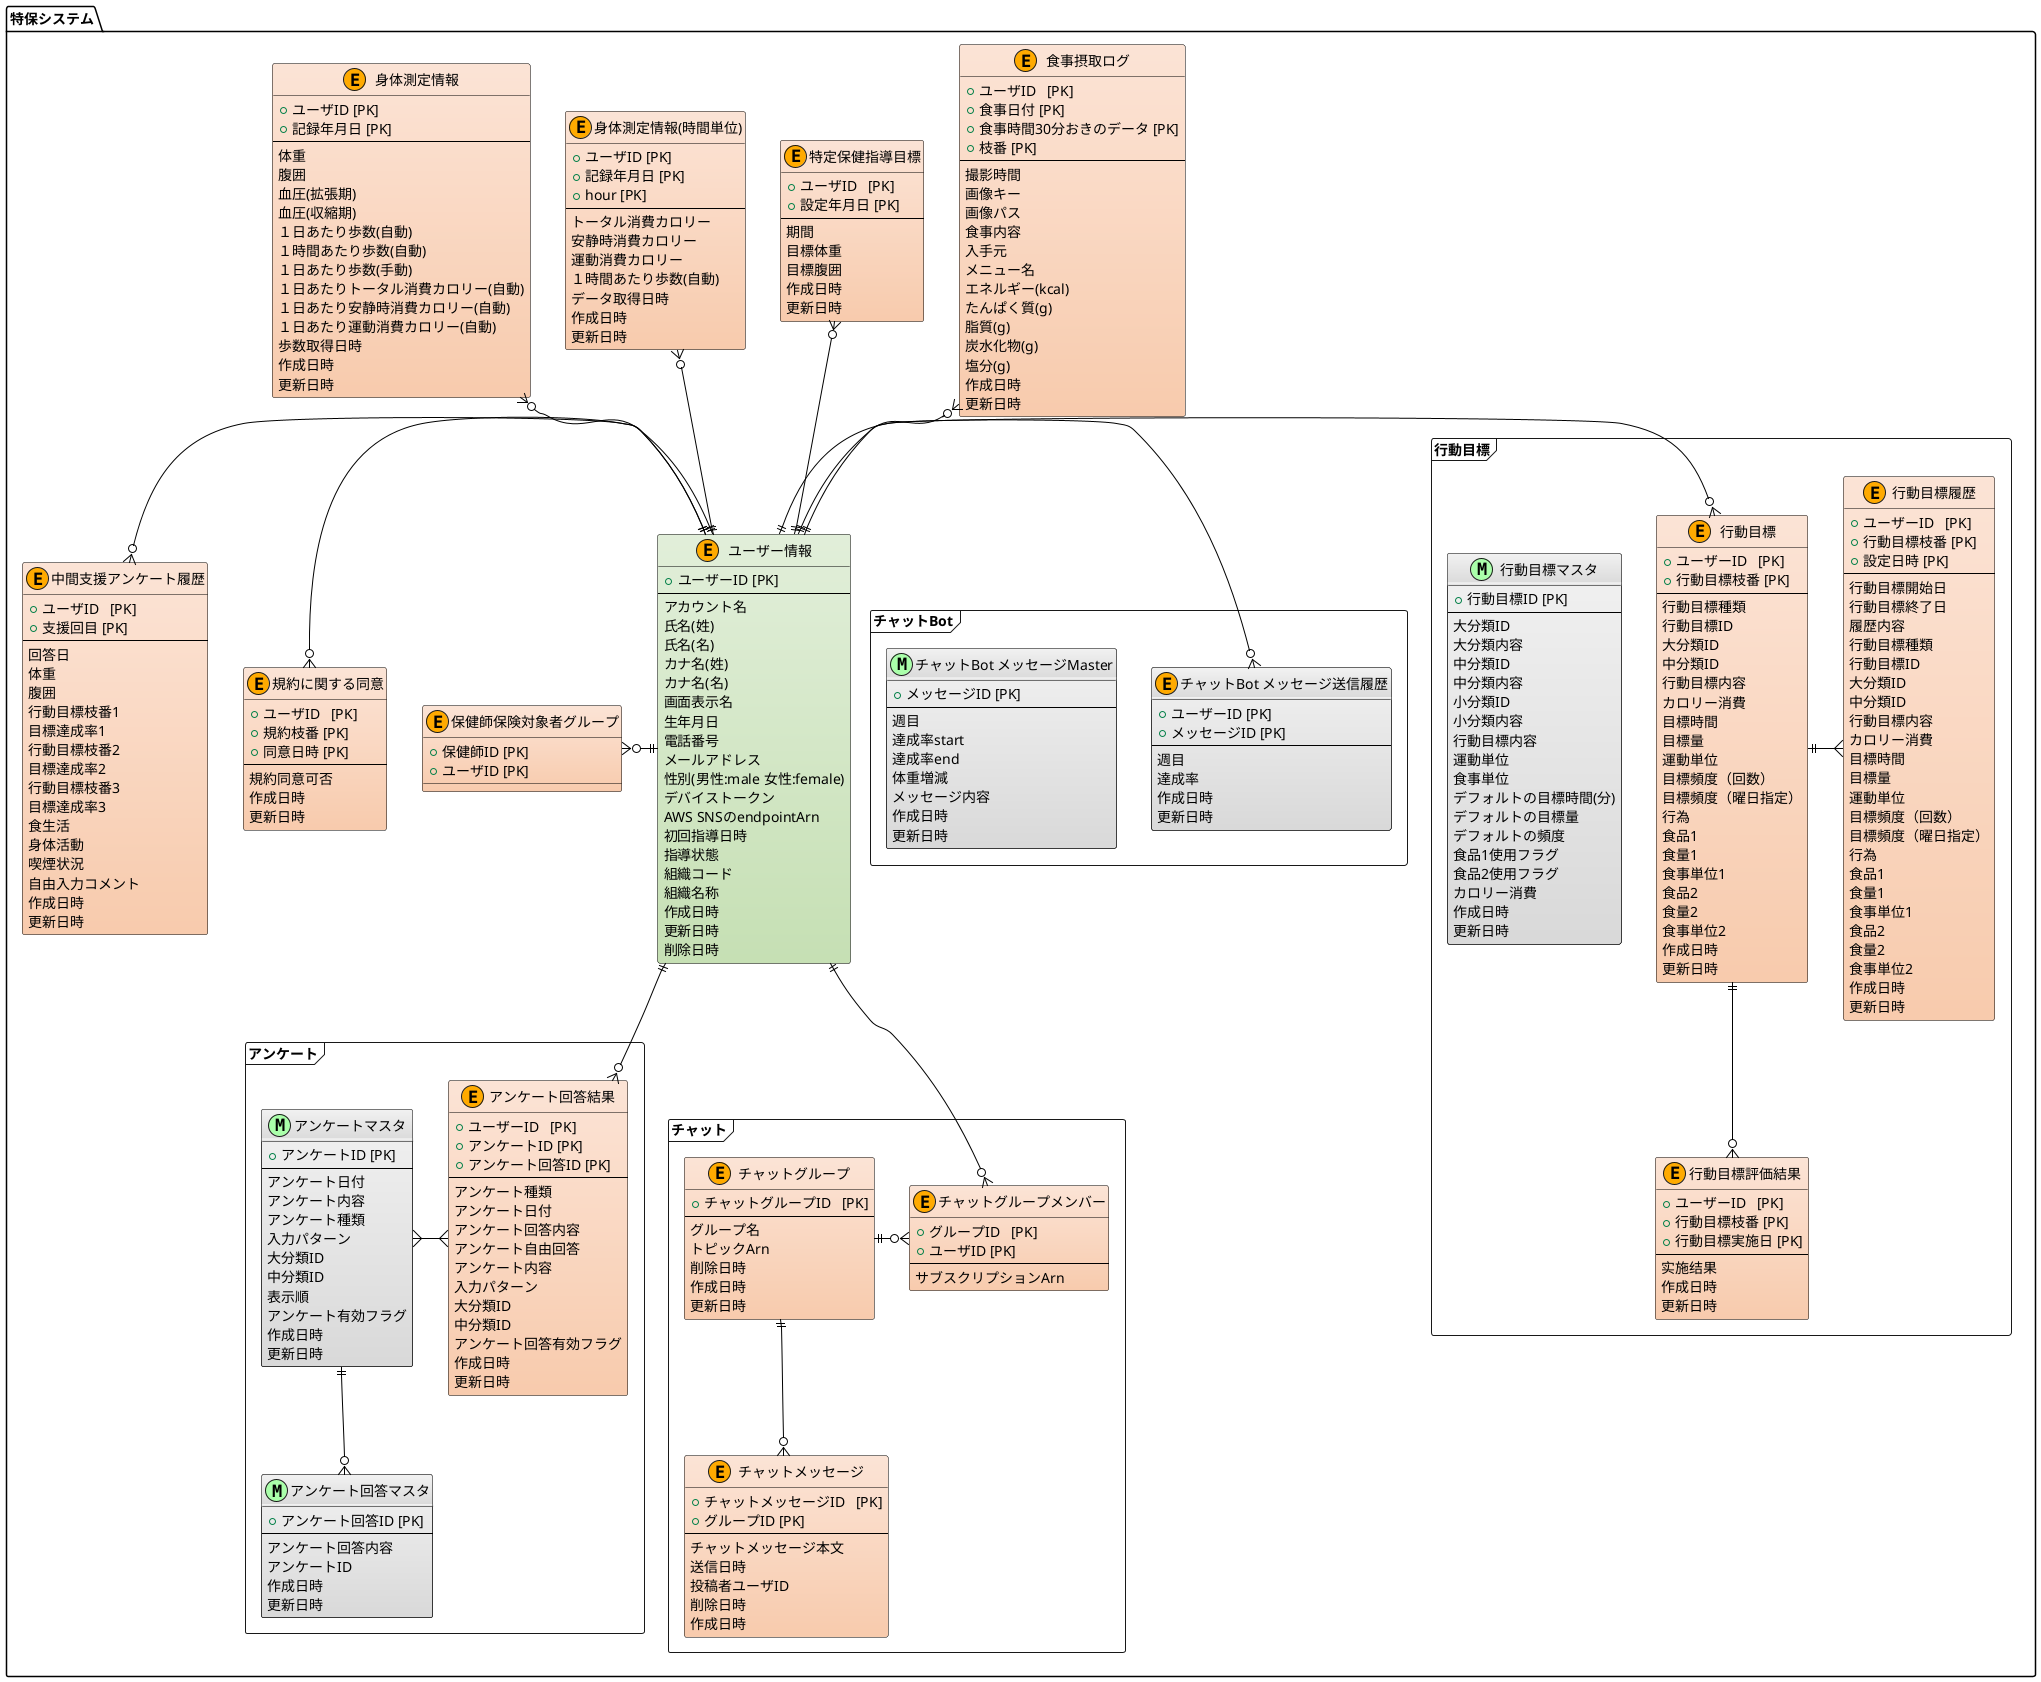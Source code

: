 @startuml 【特保システム】ER図

/'
  図の中で目立たせたいエンティティに着色するための
  色の名前（定数）を定義します。
'/
!define MAIN_ENTITY #E2EFDA-C6E0B4
!define MAIN_ENTITY_2 #FCE4D6-F8CBAD

/' 他の色も、用途が分りやすいように名前をつけます。 '/
!define METAL #F2F2F2-D9D9D9
!define MASTER_MARK_COLOR AAFFAA
!define TRANSACTION_MARK_COLOR FFAA00

/'
  デフォルトのスタイルを設定します。
  この場合の指定は class です。entity ではエラーになります。
'/
skinparam class {
    BackgroundColor METAL
    BorderColor Black
    ArrowColor Black
}

package "特保システム" as healthcare_system {
    /'
      マスターテーブルを M、トランザクションを T などと安直にしていますが、
      チーム内でルールを決めればなんでも良いと思います。交差テーブルは "I" とか。
      角丸四角形が描けない代替です。
      １文字なら "主" とか "従" とか日本語でも OK だったのが受ける。
     '/
    entity "ユーザー情報" as User <<E,TRANSACTION_MARK_COLOR>> MAIN_ENTITY {
        + ユーザーID [PK]
        --
        アカウント名
        氏名(姓)
        氏名(名)
        カナ名(姓)
        カナ名(名)
        画面表示名
        生年月日
        電話番号
        メールアドレス
        性別(男性:male 女性:female)
        デバイストークン
        AWS SNSのendpointArn
        初回指導日時
        指導状態
        組織コード
        組織名称
        作成日時
        更新日時
        削除日時
    }

    entity "保健師保険対象者グループ" as NurseUserGroup <<E,TRANSACTION_MARK_COLOR>> MAIN_ENTITY_2 {
        + 保健師ID [PK]
        + ユーザID [PK]
    }
    
    entity "身体測定情報" as HealthCheck <<E,TRANSACTION_MARK_COLOR>> MAIN_ENTITY_2 {
        + ユーザID [PK]
        + 記録年月日 [PK]
        --
        体重
        腹囲
        血圧(拡張期)
        血圧(収縮期)
        １日あたり歩数(自動)
        １時間あたり歩数(自動)
        １日あたり歩数(手動)
        １日あたりトータル消費カロリー(自動)
        １日あたり安静時消費カロリー(自動)
        １日あたり運動消費カロリー(自動)
        歩数取得日時
        作成日時
        更新日時
    }

    entity "身体測定情報(時間単位)" as HealthCheckPerHour <<E,TRANSACTION_MARK_COLOR>> MAIN_ENTITY_2 {
        + ユーザID [PK]
        + 記録年月日 [PK]
        + hour [PK]
        --
        トータル消費カロリー
        安静時消費カロリー
        運動消費カロリー
        １時間あたり歩数(自動)
        データ取得日時
        作成日時
        更新日時
    }

    entity "特定保健指導目標" as SpecificHealthGoal <<E,TRANSACTION_MARK_COLOR>> MAIN_ENTITY_2 {
        + ユーザID   [PK]
        + 設定年月日 [PK]
        --
        期間
        目標体重
        目標腹囲
        作成日時
        更新日時
    }

    entity "規約に関する同意" as RuleAgree <<E,TRANSACTION_MARK_COLOR>> MAIN_ENTITY_2 {
        + ユーザID   [PK]
        + 規約枝番 [PK]
        + 同意日時 [PK]
        --
        規約同意可否
        作成日時
        更新日時
    }

    entity "食事摂取ログ" as EatLog <<E,TRANSACTION_MARK_COLOR>> MAIN_ENTITY_2 {
        + ユーザID   [PK]
        + 食事日付 [PK]
        + 食事時間30分おきのデータ [PK]
        + 枝番 [PK]
        --
        撮影時間
        画像キー
        画像パス
        食事内容
        入手元
        メニュー名
        エネルギー(kcal)
        たんぱく質(g)
        脂質(g)
        炭水化物(g)
        塩分(g)
        作成日時
        更新日時
    }

    package チャット <<frame>> {
        entity "チャットメッセージ" as ChatMessage <<E,TRANSACTION_MARK_COLOR>> MAIN_ENTITY_2 {
            + チャットメッセージID   [PK]
            + グループID [PK]
            --
            チャットメッセージ本文
            送信日時
            投稿者ユーザID
            削除日時
            作成日時
        }

        entity "チャットグループ" as ChatGroup <<E,TRANSACTION_MARK_COLOR>> MAIN_ENTITY_2 {
            + チャットグループID   [PK]
            --
            グループ名
            トピックArn
            削除日時
            作成日時
            更新日時
        }

        entity "チャットグループメンバー" as ChatGroupUser <<E,TRANSACTION_MARK_COLOR>> MAIN_ENTITY_2 {
            + グループID   [PK]
            + ユーザID [PK]
            --
            サブスクリプションArn
        }
    }

    package 行動目標 <<frame>> {
        entity "行動目標マスタ" as ActionGoalMaster <<M,MASTER_MARK_COLOR>> {
            + 行動目標ID [PK]
            --
            大分類ID
            大分類内容
            中分類ID
            中分類内容
            小分類ID
            小分類内容
            行動目標内容
            運動単位
            食事単位
            デフォルトの目標時間(分)
            デフォルトの目標量
            デフォルトの頻度
            食品1使用フラグ
            食品2使用フラグ
            カロリー消費
            作成日時
            更新日時
        }

        entity "行動目標" as ActionGoal <<E,TRANSACTION_MARK_COLOR>> MAIN_ENTITY_2 {
            + ユーザーID   [PK]
            + 行動目標枝番 [PK]
            --
            行動目標種類
            行動目標ID
            大分類ID
            中分類ID
            行動目標内容
            カロリー消費
            目標時間
            目標量
            運動単位
            目標頻度（回数）
            目標頻度（曜日指定）
            行為
            食品1
            食量1
            食事単位1
            食品2
            食量2
            食事単位2
            作成日時
            更新日時
        }

        entity "行動目標履歴" as ActionGoalLog <<E,TRANSACTION_MARK_COLOR>> MAIN_ENTITY_2 {
            + ユーザーID   [PK]
            + 行動目標枝番 [PK]
            + 設定日時 [PK]
            --
            行動目標開始日
            行動目標終了日
            履歴内容
            行動目標種類
            行動目標ID
            大分類ID
            中分類ID
            行動目標内容
            カロリー消費
            目標時間
            目標量
            運動単位
            目標頻度（回数）
            目標頻度（曜日指定）
            行為
            食品1
            食量1
            食事単位1
            食品2
            食量2
            食事単位2
            作成日時
            更新日時
        }

        entity "行動目標評価結果" as ActionGoalEvaluation <<E,TRANSACTION_MARK_COLOR>> MAIN_ENTITY_2 {
            + ユーザーID   [PK]
            + 行動目標枝番 [PK]
            + 行動目標実施日 [PK]
            --
            实施结果
            作成日時
            更新日時
        }
    }

    package アンケート <<frame>> {
        entity "アンケートマスタ" as QuestionNaire <<M,MASTER_MARK_COLOR>> {
            + アンケートID [PK]
            --
            アンケート日付
            アンケート内容
            アンケート種類
            入力パターン
            大分類ID
            中分類ID
            表示順
            アンケート有効フラグ
            作成日時
            更新日時
        }

        entity "アンケート回答マスタ" as QuestionNaireAnswer <<M,MASTER_MARK_COLOR>> {
            + アンケート回答ID [PK]
            --
            アンケート回答内容
            アンケートID
            作成日時
            更新日時
        }

        entity "アンケート回答結果" as QuestionNaireAnswerResult <<E,TRANSACTION_MARK_COLOR>> MAIN_ENTITY_2 {
            + ユーザーID   [PK]
            + アンケートID [PK]
            + アンケート回答ID [PK]
            --
            アンケート種類
            アンケート日付
            アンケート回答内容
            アンケート自由回答
            アンケート内容
            入力パターン
            大分類ID
            中分類ID
            アンケート回答有効フラグ
            作成日時
            更新日時
        }
    }

    package チャットBot <<frame>> {
        entity "チャットBot メッセージ送信履歴" as ChatBotMessageLog <<E,TRANSACTION_MARK_COLOR>> {
            + ユーザーID [PK]
            + メッセージID [PK]
            --
            週目
            達成率
            作成日時
            更新日時
        }

        entity "チャットBot メッセージMaster" as ChatBotMessageMaster <<M,MASTER_MARK_COLOR>> {
            + メッセージID [PK]
            --
            週目
            達成率start
            達成率end
            体重増減
            メッセージ内容
            作成日時
            更新日時
        }
    }

    entity "中間支援アンケート履歴" as SupportQuestionNaireLog <<E,TRANSACTION_MARK_COLOR>> MAIN_ENTITY_2 {
        + ユーザID   [PK]
        + 支援回目 [PK]
        --
        回答日
        体重
        腹囲
        行動目標枝番1
        目標達成率1
        行動目標枝番2
        目標達成率2
        行動目標枝番3
        目標達成率3
        食生活
        身体活動
        喫煙状況
        自由入力コメント
        作成日時
        更新日時
    }
}

User            ||-l-o{     NurseUserGroup
User            ||-l-o{     RuleAgree
User            ||-r-o{     ActionGoal
ActionGoal      ||-r-{      ActionGoalLog
ActionGoal      ||-d-o{     ActionGoalEvaluation
User            ||-u-o{     HealthCheck
User            ||-u-o{     HealthCheckPerHour
User            ||-u-o{     SpecificHealthGoal
User            ||-u-o{     EatLog
User            ||-d-o{     QuestionNaireAnswerResult
QuestionNaireAnswerResult    }-l-{     QuestionNaire
QuestionNaire   ||-d-o{    QuestionNaireAnswer
User            ||-d-o{    ChatGroupUser
ChatGroup       ||-d-o{    ChatMessage
ChatGroup       ||-r-o{    ChatGroupUser
User            ||-l-o{    ChatBotMessageLog
User            ||-l-o{    SupportQuestionNaireLog

@enduml
